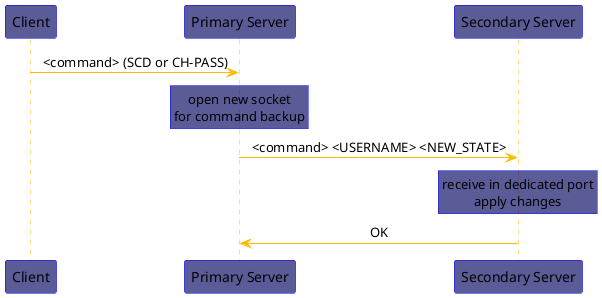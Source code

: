 @startuml command_backup
skinparam sequenceMessageAlign CENTER
skinparam NoteTextAlignment CENTER
skinparam sequenceMessageAlign CENTER
skinparam NoteTextAlignment CENTER
skinparam DefaultTextAlignment CENTER
skinparam ArrowColor #ffbb00
skinparam ArrowFontColor #000000
skinparam sequenceMessageAlign CENTER
skinparam NoteTextAlignment CENTER
skinparam NoteBackgroundColor #060662a8
skinparam NoteBorderColor #0000ff
skinparam ParticipantBackgroundColor #060662a8
skinparam ParticipantBorderColor #0000ff
skinparam PathHoverColor #ffbb00
skinparam SequenceLifeLineBorderColor #ffbb00
participant "Client" as c
participant "Primary Server" as ps
participant "Secondary Server" as ss

c->ps: <command> (SCD or CH-PASS)
rnote over ps
open new socket
for command backup
end note
ps->ss: <command> <USERNAME> <NEW_STATE>
rnote over ss
receive in dedicated port
apply changes
end note
ss->ps: OK

@enduml